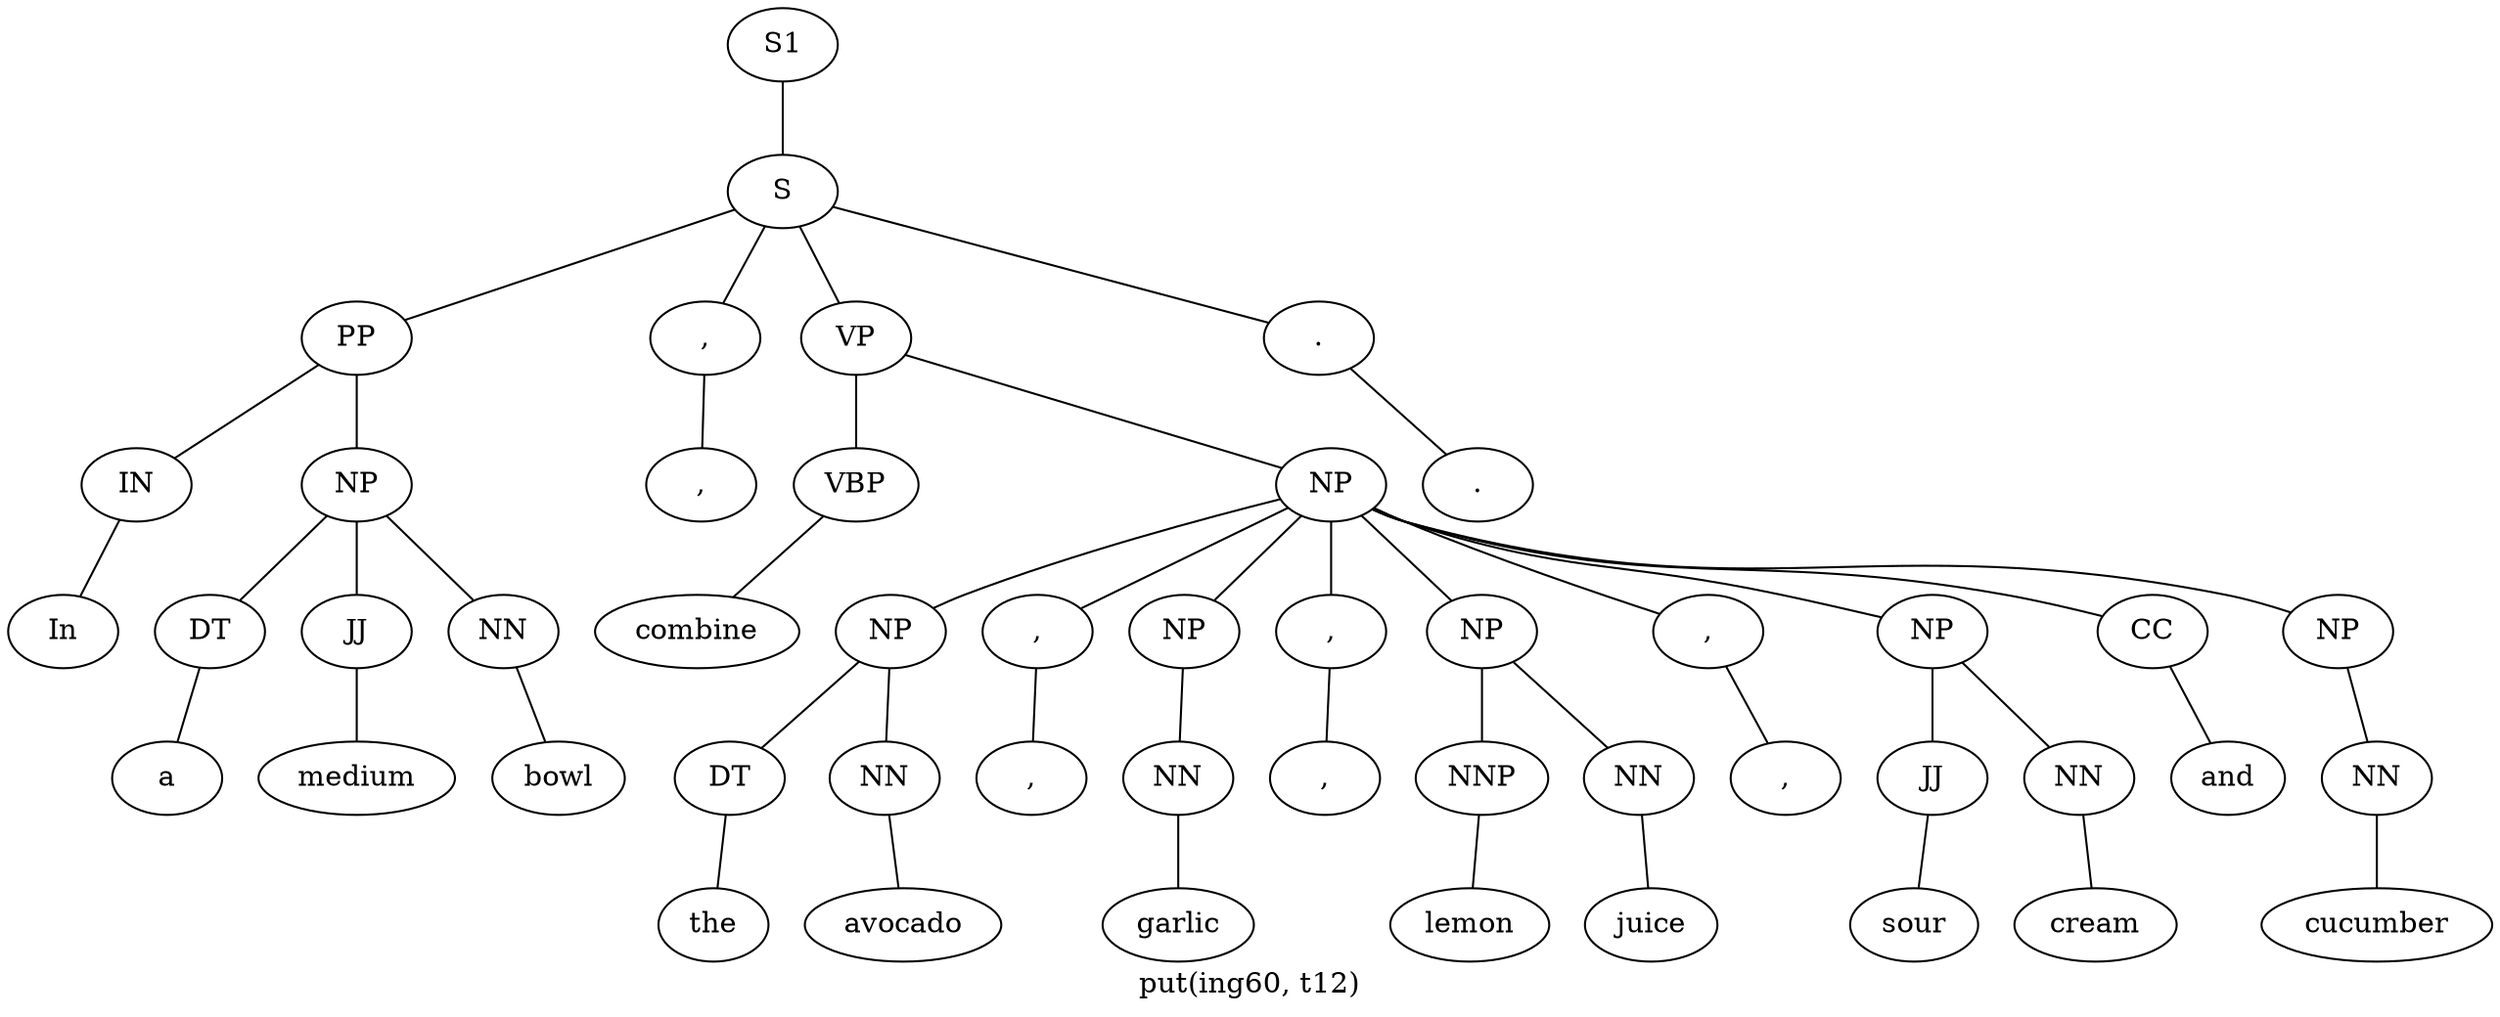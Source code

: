 graph SyntaxGraph {
	label = "put(ing60, t12)";
	Node0 [label="S1"];
	Node1 [label="S"];
	Node2 [label="PP"];
	Node3 [label="IN"];
	Node4 [label="In"];
	Node5 [label="NP"];
	Node6 [label="DT"];
	Node7 [label="a"];
	Node8 [label="JJ"];
	Node9 [label="medium"];
	Node10 [label="NN"];
	Node11 [label="bowl"];
	Node12 [label=","];
	Node13 [label=","];
	Node14 [label="VP"];
	Node15 [label="VBP"];
	Node16 [label="combine"];
	Node17 [label="NP"];
	Node18 [label="NP"];
	Node19 [label="DT"];
	Node20 [label="the"];
	Node21 [label="NN"];
	Node22 [label="avocado"];
	Node23 [label=","];
	Node24 [label=","];
	Node25 [label="NP"];
	Node26 [label="NN"];
	Node27 [label="garlic"];
	Node28 [label=","];
	Node29 [label=","];
	Node30 [label="NP"];
	Node31 [label="NNP"];
	Node32 [label="lemon"];
	Node33 [label="NN"];
	Node34 [label="juice"];
	Node35 [label=","];
	Node36 [label=","];
	Node37 [label="NP"];
	Node38 [label="JJ"];
	Node39 [label="sour"];
	Node40 [label="NN"];
	Node41 [label="cream"];
	Node42 [label="CC"];
	Node43 [label="and"];
	Node44 [label="NP"];
	Node45 [label="NN"];
	Node46 [label="cucumber"];
	Node47 [label="."];
	Node48 [label="."];

	Node0 -- Node1;
	Node1 -- Node2;
	Node1 -- Node12;
	Node1 -- Node14;
	Node1 -- Node47;
	Node2 -- Node3;
	Node2 -- Node5;
	Node3 -- Node4;
	Node5 -- Node6;
	Node5 -- Node8;
	Node5 -- Node10;
	Node6 -- Node7;
	Node8 -- Node9;
	Node10 -- Node11;
	Node12 -- Node13;
	Node14 -- Node15;
	Node14 -- Node17;
	Node15 -- Node16;
	Node17 -- Node18;
	Node17 -- Node23;
	Node17 -- Node25;
	Node17 -- Node28;
	Node17 -- Node30;
	Node17 -- Node35;
	Node17 -- Node37;
	Node17 -- Node42;
	Node17 -- Node44;
	Node18 -- Node19;
	Node18 -- Node21;
	Node19 -- Node20;
	Node21 -- Node22;
	Node23 -- Node24;
	Node25 -- Node26;
	Node26 -- Node27;
	Node28 -- Node29;
	Node30 -- Node31;
	Node30 -- Node33;
	Node31 -- Node32;
	Node33 -- Node34;
	Node35 -- Node36;
	Node37 -- Node38;
	Node37 -- Node40;
	Node38 -- Node39;
	Node40 -- Node41;
	Node42 -- Node43;
	Node44 -- Node45;
	Node45 -- Node46;
	Node47 -- Node48;
}